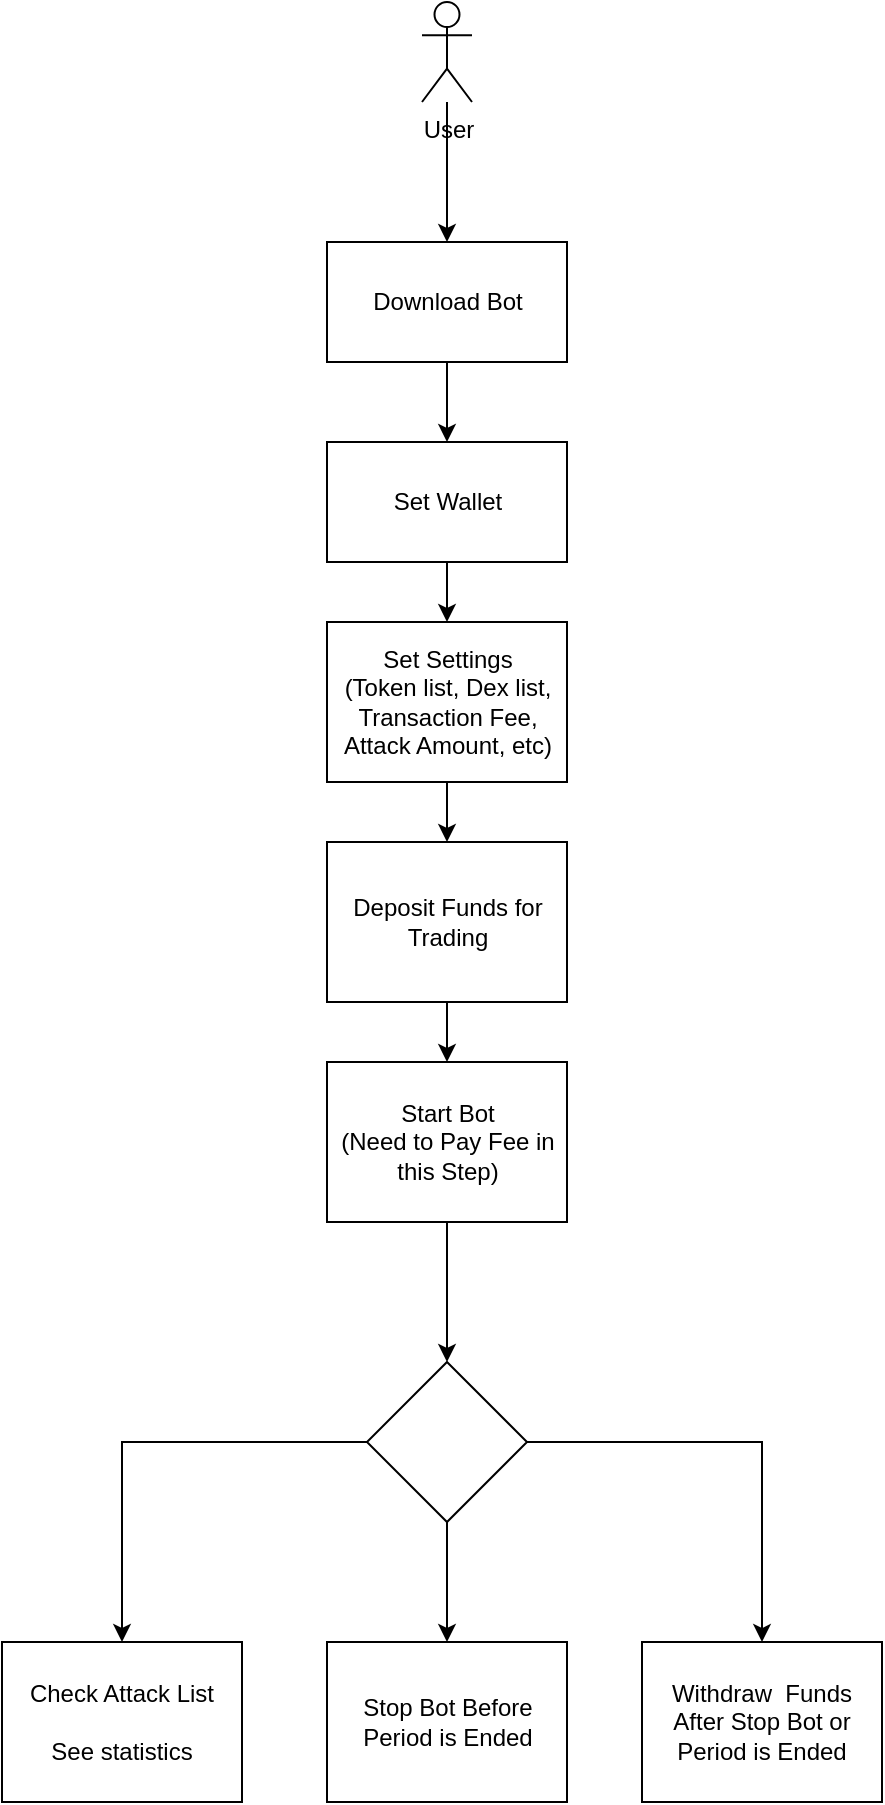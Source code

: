 <mxfile version="21.8.0" type="github">
  <diagram id="C5RBs43oDa-KdzZeNtuy" name="Page-1">
    <mxGraphModel dx="495" dy="469" grid="1" gridSize="10" guides="1" tooltips="1" connect="1" arrows="1" fold="1" page="1" pageScale="1" pageWidth="827" pageHeight="1169" math="0" shadow="0">
      <root>
        <mxCell id="WIyWlLk6GJQsqaUBKTNV-0" />
        <mxCell id="WIyWlLk6GJQsqaUBKTNV-1" parent="WIyWlLk6GJQsqaUBKTNV-0" />
        <mxCell id="18njVXeYOccRjIWwY-ke-2" style="edgeStyle=orthogonalEdgeStyle;rounded=0;orthogonalLoop=1;jettySize=auto;html=1;entryX=0.5;entryY=0;entryDx=0;entryDy=0;" edge="1" parent="WIyWlLk6GJQsqaUBKTNV-1" source="18njVXeYOccRjIWwY-ke-0" target="18njVXeYOccRjIWwY-ke-1">
          <mxGeometry relative="1" as="geometry" />
        </mxCell>
        <mxCell id="18njVXeYOccRjIWwY-ke-0" value="User" style="shape=umlActor;verticalLabelPosition=bottom;verticalAlign=top;html=1;outlineConnect=0;" vertex="1" parent="WIyWlLk6GJQsqaUBKTNV-1">
          <mxGeometry x="380" y="30" width="25" height="50" as="geometry" />
        </mxCell>
        <mxCell id="18njVXeYOccRjIWwY-ke-4" style="edgeStyle=orthogonalEdgeStyle;rounded=0;orthogonalLoop=1;jettySize=auto;html=1;exitX=0.5;exitY=1;exitDx=0;exitDy=0;entryX=0.5;entryY=0;entryDx=0;entryDy=0;" edge="1" parent="WIyWlLk6GJQsqaUBKTNV-1" source="18njVXeYOccRjIWwY-ke-1" target="18njVXeYOccRjIWwY-ke-3">
          <mxGeometry relative="1" as="geometry" />
        </mxCell>
        <mxCell id="18njVXeYOccRjIWwY-ke-1" value="Download Bot" style="rounded=0;whiteSpace=wrap;html=1;" vertex="1" parent="WIyWlLk6GJQsqaUBKTNV-1">
          <mxGeometry x="332.5" y="150" width="120" height="60" as="geometry" />
        </mxCell>
        <mxCell id="18njVXeYOccRjIWwY-ke-6" style="edgeStyle=orthogonalEdgeStyle;rounded=0;orthogonalLoop=1;jettySize=auto;html=1;exitX=0.5;exitY=1;exitDx=0;exitDy=0;entryX=0.5;entryY=0;entryDx=0;entryDy=0;" edge="1" parent="WIyWlLk6GJQsqaUBKTNV-1" source="18njVXeYOccRjIWwY-ke-3" target="18njVXeYOccRjIWwY-ke-5">
          <mxGeometry relative="1" as="geometry" />
        </mxCell>
        <mxCell id="18njVXeYOccRjIWwY-ke-3" value="Set Wallet" style="rounded=0;whiteSpace=wrap;html=1;" vertex="1" parent="WIyWlLk6GJQsqaUBKTNV-1">
          <mxGeometry x="332.5" y="250" width="120" height="60" as="geometry" />
        </mxCell>
        <mxCell id="18njVXeYOccRjIWwY-ke-8" style="edgeStyle=orthogonalEdgeStyle;rounded=0;orthogonalLoop=1;jettySize=auto;html=1;exitX=0.5;exitY=1;exitDx=0;exitDy=0;entryX=0.5;entryY=0;entryDx=0;entryDy=0;" edge="1" parent="WIyWlLk6GJQsqaUBKTNV-1" source="18njVXeYOccRjIWwY-ke-5" target="18njVXeYOccRjIWwY-ke-7">
          <mxGeometry relative="1" as="geometry" />
        </mxCell>
        <mxCell id="18njVXeYOccRjIWwY-ke-5" value="Set Settings&lt;br&gt;(Token list, Dex list, Transaction Fee, Attack Amount, etc)" style="rounded=0;whiteSpace=wrap;html=1;" vertex="1" parent="WIyWlLk6GJQsqaUBKTNV-1">
          <mxGeometry x="332.5" y="340" width="120" height="80" as="geometry" />
        </mxCell>
        <mxCell id="18njVXeYOccRjIWwY-ke-10" style="edgeStyle=orthogonalEdgeStyle;rounded=0;orthogonalLoop=1;jettySize=auto;html=1;exitX=0.5;exitY=1;exitDx=0;exitDy=0;" edge="1" parent="WIyWlLk6GJQsqaUBKTNV-1" source="18njVXeYOccRjIWwY-ke-7" target="18njVXeYOccRjIWwY-ke-9">
          <mxGeometry relative="1" as="geometry" />
        </mxCell>
        <mxCell id="18njVXeYOccRjIWwY-ke-7" value="Deposit Funds for Trading" style="rounded=0;whiteSpace=wrap;html=1;" vertex="1" parent="WIyWlLk6GJQsqaUBKTNV-1">
          <mxGeometry x="332.5" y="450" width="120" height="80" as="geometry" />
        </mxCell>
        <mxCell id="18njVXeYOccRjIWwY-ke-16" style="edgeStyle=orthogonalEdgeStyle;rounded=0;orthogonalLoop=1;jettySize=auto;html=1;exitX=0.5;exitY=1;exitDx=0;exitDy=0;entryX=0.5;entryY=0;entryDx=0;entryDy=0;" edge="1" parent="WIyWlLk6GJQsqaUBKTNV-1" source="18njVXeYOccRjIWwY-ke-9" target="18njVXeYOccRjIWwY-ke-15">
          <mxGeometry relative="1" as="geometry" />
        </mxCell>
        <mxCell id="18njVXeYOccRjIWwY-ke-9" value="Start Bot&lt;br&gt;(Need to Pay Fee in this Step)" style="rounded=0;whiteSpace=wrap;html=1;" vertex="1" parent="WIyWlLk6GJQsqaUBKTNV-1">
          <mxGeometry x="332.5" y="560" width="120" height="80" as="geometry" />
        </mxCell>
        <mxCell id="18njVXeYOccRjIWwY-ke-22" style="edgeStyle=orthogonalEdgeStyle;rounded=0;orthogonalLoop=1;jettySize=auto;html=1;exitX=0;exitY=0.5;exitDx=0;exitDy=0;" edge="1" parent="WIyWlLk6GJQsqaUBKTNV-1" source="18njVXeYOccRjIWwY-ke-15" target="18njVXeYOccRjIWwY-ke-20">
          <mxGeometry relative="1" as="geometry" />
        </mxCell>
        <mxCell id="18njVXeYOccRjIWwY-ke-23" style="edgeStyle=orthogonalEdgeStyle;rounded=0;orthogonalLoop=1;jettySize=auto;html=1;exitX=0.5;exitY=1;exitDx=0;exitDy=0;" edge="1" parent="WIyWlLk6GJQsqaUBKTNV-1" source="18njVXeYOccRjIWwY-ke-15" target="18njVXeYOccRjIWwY-ke-19">
          <mxGeometry relative="1" as="geometry" />
        </mxCell>
        <mxCell id="18njVXeYOccRjIWwY-ke-24" style="edgeStyle=orthogonalEdgeStyle;rounded=0;orthogonalLoop=1;jettySize=auto;html=1;exitX=1;exitY=0.5;exitDx=0;exitDy=0;entryX=0.5;entryY=0;entryDx=0;entryDy=0;" edge="1" parent="WIyWlLk6GJQsqaUBKTNV-1" source="18njVXeYOccRjIWwY-ke-15" target="18njVXeYOccRjIWwY-ke-21">
          <mxGeometry relative="1" as="geometry" />
        </mxCell>
        <mxCell id="18njVXeYOccRjIWwY-ke-15" value="" style="rhombus;whiteSpace=wrap;html=1;" vertex="1" parent="WIyWlLk6GJQsqaUBKTNV-1">
          <mxGeometry x="352.5" y="710" width="80" height="80" as="geometry" />
        </mxCell>
        <mxCell id="18njVXeYOccRjIWwY-ke-19" value="Stop Bot Before Period is Ended" style="rounded=0;whiteSpace=wrap;html=1;" vertex="1" parent="WIyWlLk6GJQsqaUBKTNV-1">
          <mxGeometry x="332.5" y="850" width="120" height="80" as="geometry" />
        </mxCell>
        <mxCell id="18njVXeYOccRjIWwY-ke-20" value="Check Attack List&lt;br&gt;&lt;br&gt;See statistics" style="rounded=0;whiteSpace=wrap;html=1;" vertex="1" parent="WIyWlLk6GJQsqaUBKTNV-1">
          <mxGeometry x="170" y="850" width="120" height="80" as="geometry" />
        </mxCell>
        <mxCell id="18njVXeYOccRjIWwY-ke-21" value="Withdraw&amp;nbsp; Funds&lt;br&gt;After Stop Bot or Period is Ended" style="rounded=0;whiteSpace=wrap;html=1;" vertex="1" parent="WIyWlLk6GJQsqaUBKTNV-1">
          <mxGeometry x="490" y="850" width="120" height="80" as="geometry" />
        </mxCell>
      </root>
    </mxGraphModel>
  </diagram>
</mxfile>
